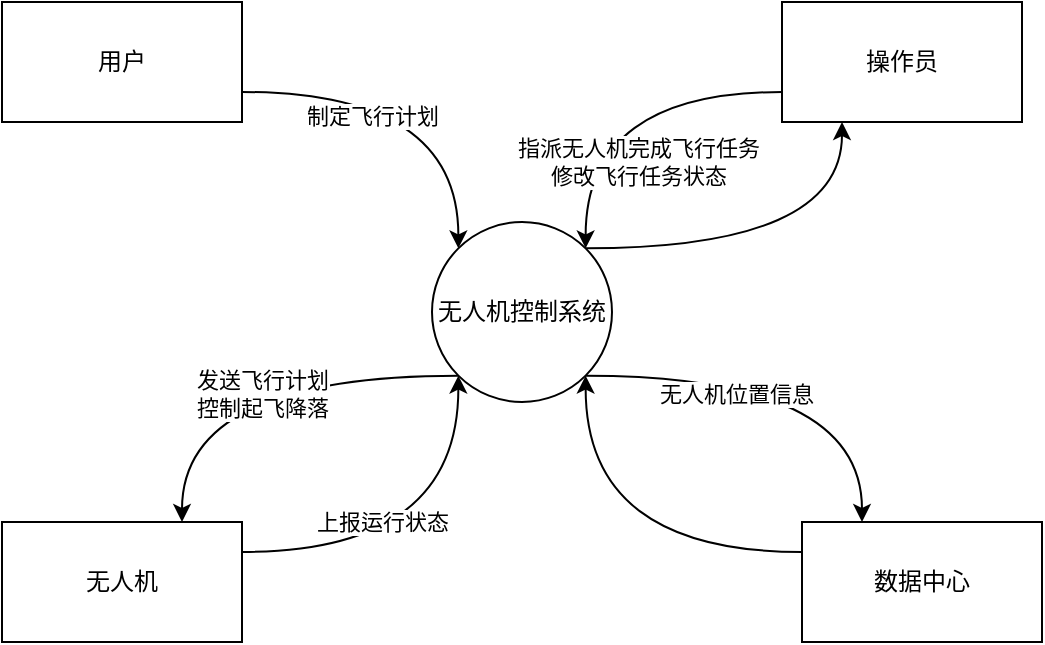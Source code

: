 <mxfile version="21.2.9" type="github">
  <diagram id="R2lEEEUBdFMjLlhIrx00" name="Page-1">
    <mxGraphModel dx="1505" dy="829" grid="1" gridSize="10" guides="1" tooltips="1" connect="1" arrows="1" fold="1" page="1" pageScale="1" pageWidth="850" pageHeight="1100" math="0" shadow="0" extFonts="Permanent Marker^https://fonts.googleapis.com/css?family=Permanent+Marker">
      <root>
        <mxCell id="0" />
        <mxCell id="1" parent="0" />
        <mxCell id="xvkgQrIf-qjmkDvSw3I_-27" style="edgeStyle=orthogonalEdgeStyle;curved=1;rounded=0;orthogonalLoop=1;jettySize=auto;html=1;exitX=1;exitY=0.75;exitDx=0;exitDy=0;entryX=0;entryY=0;entryDx=0;entryDy=0;" edge="1" parent="1" source="xvkgQrIf-qjmkDvSw3I_-1" target="xvkgQrIf-qjmkDvSw3I_-6">
          <mxGeometry relative="1" as="geometry" />
        </mxCell>
        <mxCell id="xvkgQrIf-qjmkDvSw3I_-37" value="制定飞行计划" style="edgeLabel;html=1;align=center;verticalAlign=middle;resizable=0;points=[];" vertex="1" connectable="0" parent="xvkgQrIf-qjmkDvSw3I_-27">
          <mxGeometry x="-0.302" y="-12" relative="1" as="geometry">
            <mxPoint as="offset" />
          </mxGeometry>
        </mxCell>
        <mxCell id="xvkgQrIf-qjmkDvSw3I_-1" value="用户" style="rounded=0;whiteSpace=wrap;html=1;" vertex="1" parent="1">
          <mxGeometry x="120" y="280" width="120" height="60" as="geometry" />
        </mxCell>
        <mxCell id="xvkgQrIf-qjmkDvSw3I_-32" style="edgeStyle=orthogonalEdgeStyle;curved=1;rounded=0;orthogonalLoop=1;jettySize=auto;html=1;exitX=1;exitY=0.25;exitDx=0;exitDy=0;entryX=0;entryY=1;entryDx=0;entryDy=0;" edge="1" parent="1" source="xvkgQrIf-qjmkDvSw3I_-3" target="xvkgQrIf-qjmkDvSw3I_-6">
          <mxGeometry relative="1" as="geometry" />
        </mxCell>
        <mxCell id="xvkgQrIf-qjmkDvSw3I_-38" value="上报运行状态" style="edgeLabel;html=1;align=center;verticalAlign=middle;resizable=0;points=[];" vertex="1" connectable="0" parent="xvkgQrIf-qjmkDvSw3I_-32">
          <mxGeometry x="-0.287" y="15" relative="1" as="geometry">
            <mxPoint as="offset" />
          </mxGeometry>
        </mxCell>
        <mxCell id="xvkgQrIf-qjmkDvSw3I_-3" value="无人机" style="rounded=0;whiteSpace=wrap;html=1;" vertex="1" parent="1">
          <mxGeometry x="120" y="540" width="120" height="60" as="geometry" />
        </mxCell>
        <mxCell id="xvkgQrIf-qjmkDvSw3I_-34" style="edgeStyle=orthogonalEdgeStyle;curved=1;rounded=0;orthogonalLoop=1;jettySize=auto;html=1;exitX=0;exitY=0.25;exitDx=0;exitDy=0;entryX=1;entryY=1;entryDx=0;entryDy=0;" edge="1" parent="1" source="xvkgQrIf-qjmkDvSw3I_-4" target="xvkgQrIf-qjmkDvSw3I_-6">
          <mxGeometry relative="1" as="geometry" />
        </mxCell>
        <mxCell id="xvkgQrIf-qjmkDvSw3I_-4" value="数据中心" style="rounded=0;whiteSpace=wrap;html=1;" vertex="1" parent="1">
          <mxGeometry x="520" y="540" width="120" height="60" as="geometry" />
        </mxCell>
        <mxCell id="xvkgQrIf-qjmkDvSw3I_-30" style="edgeStyle=orthogonalEdgeStyle;curved=1;rounded=0;orthogonalLoop=1;jettySize=auto;html=1;exitX=0;exitY=0.75;exitDx=0;exitDy=0;entryX=1;entryY=0;entryDx=0;entryDy=0;" edge="1" parent="1" source="xvkgQrIf-qjmkDvSw3I_-5" target="xvkgQrIf-qjmkDvSw3I_-6">
          <mxGeometry relative="1" as="geometry" />
        </mxCell>
        <mxCell id="xvkgQrIf-qjmkDvSw3I_-39" value="指派无人机完成飞行任务&lt;br&gt;修改飞行任务状态&lt;br&gt;" style="edgeLabel;html=1;align=center;verticalAlign=middle;resizable=0;points=[];" vertex="1" connectable="0" parent="xvkgQrIf-qjmkDvSw3I_-30">
          <mxGeometry x="-0.184" y="12" relative="1" as="geometry">
            <mxPoint y="23" as="offset" />
          </mxGeometry>
        </mxCell>
        <mxCell id="xvkgQrIf-qjmkDvSw3I_-5" value="操作员" style="rounded=0;whiteSpace=wrap;html=1;" vertex="1" parent="1">
          <mxGeometry x="510" y="280" width="120" height="60" as="geometry" />
        </mxCell>
        <mxCell id="xvkgQrIf-qjmkDvSw3I_-29" style="edgeStyle=orthogonalEdgeStyle;curved=1;rounded=0;orthogonalLoop=1;jettySize=auto;html=1;exitX=1;exitY=0;exitDx=0;exitDy=0;entryX=0.25;entryY=1;entryDx=0;entryDy=0;" edge="1" parent="1" source="xvkgQrIf-qjmkDvSw3I_-6" target="xvkgQrIf-qjmkDvSw3I_-5">
          <mxGeometry relative="1" as="geometry" />
        </mxCell>
        <mxCell id="xvkgQrIf-qjmkDvSw3I_-31" style="edgeStyle=orthogonalEdgeStyle;curved=1;rounded=0;orthogonalLoop=1;jettySize=auto;html=1;exitX=0;exitY=1;exitDx=0;exitDy=0;entryX=0.75;entryY=0;entryDx=0;entryDy=0;" edge="1" parent="1" source="xvkgQrIf-qjmkDvSw3I_-6" target="xvkgQrIf-qjmkDvSw3I_-3">
          <mxGeometry relative="1" as="geometry" />
        </mxCell>
        <mxCell id="xvkgQrIf-qjmkDvSw3I_-36" value="发送飞行计划&lt;br&gt;控制起飞降落" style="edgeLabel;html=1;align=center;verticalAlign=middle;resizable=0;points=[];" vertex="1" connectable="0" parent="xvkgQrIf-qjmkDvSw3I_-31">
          <mxGeometry x="-0.071" y="9" relative="1" as="geometry">
            <mxPoint as="offset" />
          </mxGeometry>
        </mxCell>
        <mxCell id="xvkgQrIf-qjmkDvSw3I_-33" style="edgeStyle=orthogonalEdgeStyle;curved=1;rounded=0;orthogonalLoop=1;jettySize=auto;html=1;exitX=1;exitY=1;exitDx=0;exitDy=0;entryX=0.25;entryY=0;entryDx=0;entryDy=0;" edge="1" parent="1" source="xvkgQrIf-qjmkDvSw3I_-6" target="xvkgQrIf-qjmkDvSw3I_-4">
          <mxGeometry relative="1" as="geometry" />
        </mxCell>
        <mxCell id="xvkgQrIf-qjmkDvSw3I_-40" value="无人机位置信息" style="edgeLabel;html=1;align=center;verticalAlign=middle;resizable=0;points=[];" vertex="1" connectable="0" parent="xvkgQrIf-qjmkDvSw3I_-33">
          <mxGeometry x="-0.289" y="-9" relative="1" as="geometry">
            <mxPoint as="offset" />
          </mxGeometry>
        </mxCell>
        <mxCell id="xvkgQrIf-qjmkDvSw3I_-6" value="无人机控制系统" style="ellipse;whiteSpace=wrap;html=1;aspect=fixed;" vertex="1" parent="1">
          <mxGeometry x="335" y="390" width="90" height="90" as="geometry" />
        </mxCell>
      </root>
    </mxGraphModel>
  </diagram>
</mxfile>
